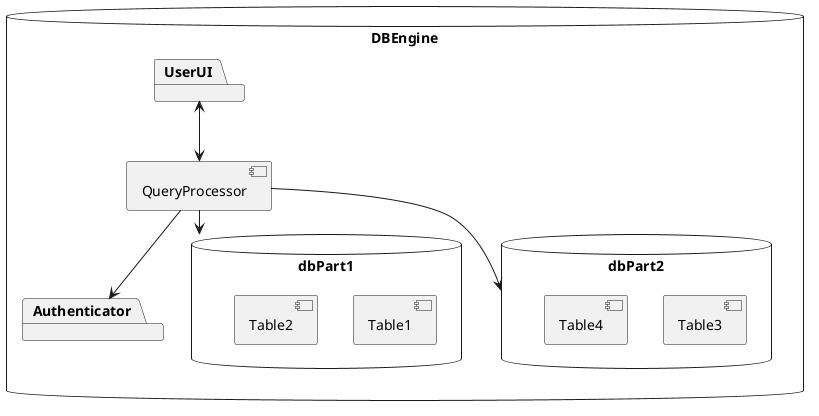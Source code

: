 @startuml
'https://plantuml.com/component-diagram

database DBEngine {
  [QueryProcessor]
  database dbPart1 {
    [Table1]
    [Table2]
  }
  database dbPart2 {
    [Table3]
    [Table4]
  }
    package Authenticator {
    }

    package UserUI {
    }
}



UserUI <--> QueryProcessor
QueryProcessor --> Authenticator
QueryProcessor --> dbPart1
QueryProcessor --> dbPart2

@enduml